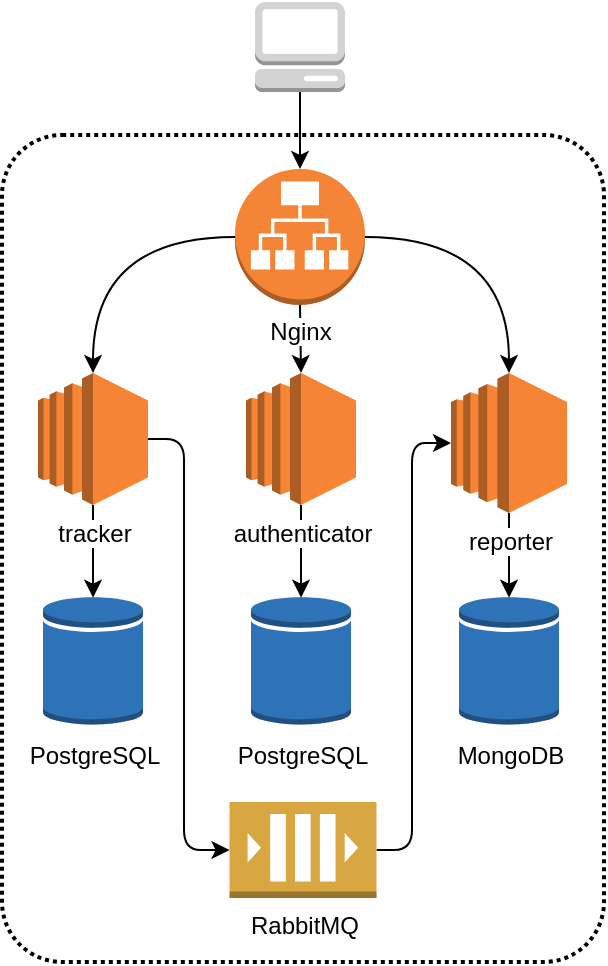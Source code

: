 <mxfile version="12.8.2" type="device"><diagram id="29a967a4-e8f5-6f0e-a4f8-9fc18f743860" name="Page-1"><mxGraphModel dx="1260" dy="656" grid="1" gridSize="10" guides="1" tooltips="1" connect="1" arrows="1" fold="1" page="1" pageScale="1" pageWidth="850" pageHeight="1100" background="#ffffff" math="0" shadow="0"><root><mxCell id="0"/><mxCell id="1" parent="0"/><mxCell id="rjORohA4XmJXejPyt63g-35" value="" style="rounded=1;arcSize=10;dashed=1;strokeColor=#000000;fillColor=none;gradientColor=none;dashPattern=1 1;strokeWidth=2;fontColor=#000000;" parent="1" vertex="1"><mxGeometry x="100" y="106.5" width="301" height="413.5" as="geometry"/></mxCell><mxCell id="Qwt9wvUq5p_M6hPK46Pn-38" value="" style="outlineConnect=0;dashed=0;verticalLabelPosition=top;verticalAlign=bottom;align=center;html=1;shape=mxgraph.aws3.management_console;fillColor=#D2D3D3;gradientColor=none;labelPosition=center;" parent="1" vertex="1"><mxGeometry x="226.5" y="40" width="45" height="45" as="geometry"/></mxCell><mxCell id="-GIyv5Bux6YXUvTIFiNw-15" style="edgeStyle=orthogonalEdgeStyle;curved=1;orthogonalLoop=1;jettySize=auto;html=1;exitX=0.5;exitY=1;exitDx=0;exitDy=0;exitPerimeter=0;entryX=0.5;entryY=0.02;entryDx=0;entryDy=0;entryPerimeter=0;" edge="1" parent="1" source="rjORohA4XmJXejPyt63g-3" target="-GIyv5Bux6YXUvTIFiNw-3"><mxGeometry relative="1" as="geometry"/></mxCell><mxCell id="rjORohA4XmJXejPyt63g-3" value="authenticator" style="outlineConnect=0;dashed=0;verticalLabelPosition=bottom;verticalAlign=top;align=center;html=1;shape=mxgraph.aws3.ec2;fillColor=#F58534;gradientColor=none;labelPosition=center;labelBackgroundColor=#ffffff;" parent="1" vertex="1"><mxGeometry x="222" y="225.5" width="55" height="66" as="geometry"/></mxCell><mxCell id="-GIyv5Bux6YXUvTIFiNw-14" style="edgeStyle=orthogonalEdgeStyle;orthogonalLoop=1;jettySize=auto;html=1;exitX=1;exitY=0.5;exitDx=0;exitDy=0;exitPerimeter=0;entryX=0;entryY=0.5;entryDx=0;entryDy=0;entryPerimeter=0;rounded=1;" edge="1" parent="1" source="rjORohA4XmJXejPyt63g-5" target="rjORohA4XmJXejPyt63g-7"><mxGeometry relative="1" as="geometry"><Array as="points"><mxPoint x="305" y="464"/><mxPoint x="305" y="261"/></Array></mxGeometry></mxCell><mxCell id="rjORohA4XmJXejPyt63g-5" value="RabbitMQ " style="outlineConnect=0;dashed=0;verticalLabelPosition=bottom;verticalAlign=top;align=center;html=1;shape=mxgraph.aws3.queue;fillColor=#D9A741;gradientColor=none;" parent="1" vertex="1"><mxGeometry x="213.75" y="440" width="73.5" height="48" as="geometry"/></mxCell><mxCell id="rjORohA4XmJXejPyt63g-48" style="edgeStyle=orthogonalEdgeStyle;curved=1;orthogonalLoop=1;jettySize=auto;html=1;exitX=0.5;exitY=0;exitDx=0;exitDy=0;exitPerimeter=0;entryX=1;entryY=0.5;entryDx=0;entryDy=0;entryPerimeter=0;startArrow=classic;startFill=1;endArrow=none;endFill=0;" parent="1" source="rjORohA4XmJXejPyt63g-7" target="rjORohA4XmJXejPyt63g-10" edge="1"><mxGeometry relative="1" as="geometry"/></mxCell><mxCell id="-GIyv5Bux6YXUvTIFiNw-17" style="edgeStyle=orthogonalEdgeStyle;curved=1;orthogonalLoop=1;jettySize=auto;html=1;exitX=0.5;exitY=1;exitDx=0;exitDy=0;exitPerimeter=0;entryX=0.5;entryY=0.02;entryDx=0;entryDy=0;entryPerimeter=0;" edge="1" parent="1" source="rjORohA4XmJXejPyt63g-7" target="rjORohA4XmJXejPyt63g-29"><mxGeometry relative="1" as="geometry"/></mxCell><mxCell id="rjORohA4XmJXejPyt63g-7" value="reporter" style="outlineConnect=0;dashed=0;verticalLabelPosition=bottom;verticalAlign=top;align=center;html=1;shape=mxgraph.aws3.ec2;fillColor=#F58534;gradientColor=none;labelBackgroundColor=#ffffff;" parent="1" vertex="1"><mxGeometry x="324.5" y="225.5" width="58" height="70" as="geometry"/></mxCell><mxCell id="rjORohA4XmJXejPyt63g-43" style="edgeStyle=orthogonalEdgeStyle;curved=1;orthogonalLoop=1;jettySize=auto;html=1;exitX=0.5;exitY=0;exitDx=0;exitDy=0;exitPerimeter=0;entryX=0.5;entryY=1;entryDx=0;entryDy=0;entryPerimeter=0;startArrow=classic;startFill=1;endArrow=none;endFill=0;" parent="1" source="rjORohA4XmJXejPyt63g-10" target="Qwt9wvUq5p_M6hPK46Pn-38" edge="1"><mxGeometry relative="1" as="geometry"/></mxCell><mxCell id="-GIyv5Bux6YXUvTIFiNw-5" style="edgeStyle=orthogonalEdgeStyle;orthogonalLoop=1;jettySize=auto;html=1;exitX=0;exitY=0.5;exitDx=0;exitDy=0;exitPerimeter=0;entryX=0.5;entryY=0;entryDx=0;entryDy=0;entryPerimeter=0;curved=1;" edge="1" parent="1" source="rjORohA4XmJXejPyt63g-10" target="-GIyv5Bux6YXUvTIFiNw-1"><mxGeometry relative="1" as="geometry"/></mxCell><mxCell id="-GIyv5Bux6YXUvTIFiNw-18" style="edgeStyle=orthogonalEdgeStyle;orthogonalLoop=1;jettySize=auto;html=1;exitX=0.5;exitY=1;exitDx=0;exitDy=0;exitPerimeter=0;entryX=0.5;entryY=0;entryDx=0;entryDy=0;entryPerimeter=0;rounded=0;" edge="1" parent="1" source="rjORohA4XmJXejPyt63g-10" target="rjORohA4XmJXejPyt63g-3"><mxGeometry relative="1" as="geometry"/></mxCell><mxCell id="rjORohA4XmJXejPyt63g-10" value="Nginx" style="outlineConnect=0;dashed=0;verticalLabelPosition=bottom;verticalAlign=top;align=center;html=1;shape=mxgraph.aws3.application_load_balancer;fillColor=#F58536;gradientColor=none;labelBackgroundColor=#ffffff;spacingTop=-1;" parent="1" vertex="1"><mxGeometry x="216.5" y="123.5" width="65" height="68" as="geometry"/></mxCell><mxCell id="rjORohA4XmJXejPyt63g-25" value="" style="group" parent="1" vertex="1" connectable="0"><mxGeometry x="120.5" y="336.5" width="50" height="66" as="geometry"/></mxCell><mxCell id="rjORohA4XmJXejPyt63g-26" value="PostgreSQL " style="outlineConnect=0;dashed=0;verticalLabelPosition=bottom;verticalAlign=top;align=center;html=1;shape=mxgraph.aws3.rds_db_instance;fillColor=#2E73B8;gradientColor=none;fontColor=#000000;" parent="rjORohA4XmJXejPyt63g-25" vertex="1"><mxGeometry width="50" height="66" as="geometry"/></mxCell><mxCell id="rjORohA4XmJXejPyt63g-27" value="" style="rounded=0;whiteSpace=wrap;html=1;fontColor=#000000;fillColor=#2E73B8;strokeColor=none;" parent="rjORohA4XmJXejPyt63g-25" vertex="1"><mxGeometry x="3" y="20" width="44" height="39" as="geometry"/></mxCell><mxCell id="rjORohA4XmJXejPyt63g-28" value="" style="group" parent="1" vertex="1" connectable="0"><mxGeometry x="328.5" y="336.5" width="50" height="66" as="geometry"/></mxCell><mxCell id="rjORohA4XmJXejPyt63g-29" value="MongoDB" style="outlineConnect=0;dashed=0;verticalLabelPosition=bottom;verticalAlign=top;align=center;html=1;shape=mxgraph.aws3.rds_db_instance;fillColor=#2E73B8;gradientColor=none;fontColor=#000000;" parent="rjORohA4XmJXejPyt63g-28" vertex="1"><mxGeometry width="50" height="66" as="geometry"/></mxCell><mxCell id="rjORohA4XmJXejPyt63g-30" value="" style="rounded=0;whiteSpace=wrap;html=1;fontColor=#000000;fillColor=#2E73B8;strokeColor=none;" parent="rjORohA4XmJXejPyt63g-28" vertex="1"><mxGeometry x="3" y="20" width="44" height="39" as="geometry"/></mxCell><mxCell id="-GIyv5Bux6YXUvTIFiNw-16" style="edgeStyle=orthogonalEdgeStyle;curved=1;orthogonalLoop=1;jettySize=auto;html=1;exitX=0.5;exitY=1;exitDx=0;exitDy=0;exitPerimeter=0;entryX=0.5;entryY=0.02;entryDx=0;entryDy=0;entryPerimeter=0;" edge="1" parent="1" source="-GIyv5Bux6YXUvTIFiNw-1" target="rjORohA4XmJXejPyt63g-26"><mxGeometry relative="1" as="geometry"/></mxCell><mxCell id="-GIyv5Bux6YXUvTIFiNw-19" style="edgeStyle=orthogonalEdgeStyle;rounded=1;orthogonalLoop=1;jettySize=auto;html=1;exitX=1;exitY=0.5;exitDx=0;exitDy=0;exitPerimeter=0;entryX=0;entryY=0.5;entryDx=0;entryDy=0;entryPerimeter=0;" edge="1" parent="1" source="-GIyv5Bux6YXUvTIFiNw-1" target="rjORohA4XmJXejPyt63g-5"><mxGeometry relative="1" as="geometry"><Array as="points"><mxPoint x="191" y="259"/><mxPoint x="191" y="464"/></Array></mxGeometry></mxCell><mxCell id="-GIyv5Bux6YXUvTIFiNw-1" value="tracker" style="outlineConnect=0;dashed=0;verticalLabelPosition=bottom;verticalAlign=top;align=center;html=1;shape=mxgraph.aws3.ec2;fillColor=#F58534;gradientColor=none;labelPosition=center;labelBackgroundColor=#ffffff;" vertex="1" parent="1"><mxGeometry x="118" y="225.5" width="55" height="66" as="geometry"/></mxCell><mxCell id="-GIyv5Bux6YXUvTIFiNw-2" value="" style="group" vertex="1" connectable="0" parent="1"><mxGeometry x="224.5" y="336.5" width="50" height="66" as="geometry"/></mxCell><mxCell id="-GIyv5Bux6YXUvTIFiNw-3" value="PostgreSQL " style="outlineConnect=0;dashed=0;verticalLabelPosition=bottom;verticalAlign=top;align=center;html=1;shape=mxgraph.aws3.rds_db_instance;fillColor=#2E73B8;gradientColor=none;fontColor=#000000;" vertex="1" parent="-GIyv5Bux6YXUvTIFiNw-2"><mxGeometry width="50" height="66" as="geometry"/></mxCell><mxCell id="-GIyv5Bux6YXUvTIFiNw-4" value="" style="rounded=0;whiteSpace=wrap;html=1;fontColor=#000000;fillColor=#2E73B8;strokeColor=none;" vertex="1" parent="-GIyv5Bux6YXUvTIFiNw-2"><mxGeometry x="3" y="20" width="44" height="39" as="geometry"/></mxCell></root></mxGraphModel></diagram></mxfile>